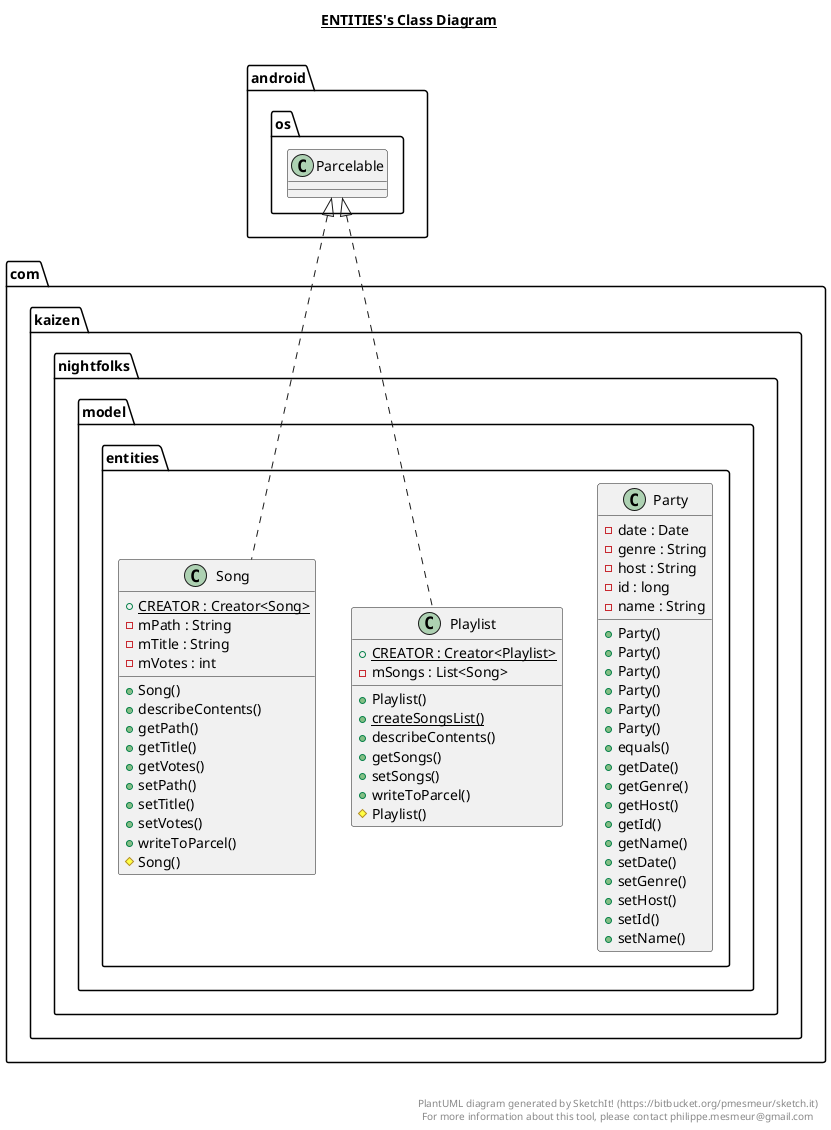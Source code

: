 @startuml

title __ENTITIES's Class Diagram__\n

  namespace com.kaizen.nightfolks {
    namespace model {
      namespace entities {
        class com.kaizen.nightfolks.model.entities.Party {
            - date : Date
            - genre : String
            - host : String
            - id : long
            - name : String
            + Party()
            + Party()
            + Party()
            + Party()
            + Party()
            + Party()
            + equals()
            + getDate()
            + getGenre()
            + getHost()
            + getId()
            + getName()
            + setDate()
            + setGenre()
            + setHost()
            + setId()
            + setName()
        }
      }
    }
  }
  

  namespace com.kaizen.nightfolks {
    namespace model {
      namespace entities {
        class com.kaizen.nightfolks.model.entities.Playlist {
            {static} + CREATOR : Creator<Playlist>
            - mSongs : List<Song>
            + Playlist()
            {static} + createSongsList()
            + describeContents()
            + getSongs()
            + setSongs()
            + writeToParcel()
            # Playlist()
        }
      }
    }
  }
  

  namespace com.kaizen.nightfolks {
    namespace model {
      namespace entities {
        class com.kaizen.nightfolks.model.entities.Song {
            {static} + CREATOR : Creator<Song>
            - mPath : String
            - mTitle : String
            - mVotes : int
            + Song()
            + describeContents()
            + getPath()
            + getTitle()
            + getVotes()
            + setPath()
            + setTitle()
            + setVotes()
            + writeToParcel()
            # Song()
        }
      }
    }
  }
  

  com.kaizen.nightfolks.model.entities.Playlist .up.|> android.os.Parcelable
  com.kaizen.nightfolks.model.entities.Song .up.|> android.os.Parcelable


right footer


PlantUML diagram generated by SketchIt! (https://bitbucket.org/pmesmeur/sketch.it)
For more information about this tool, please contact philippe.mesmeur@gmail.com
endfooter

@enduml
